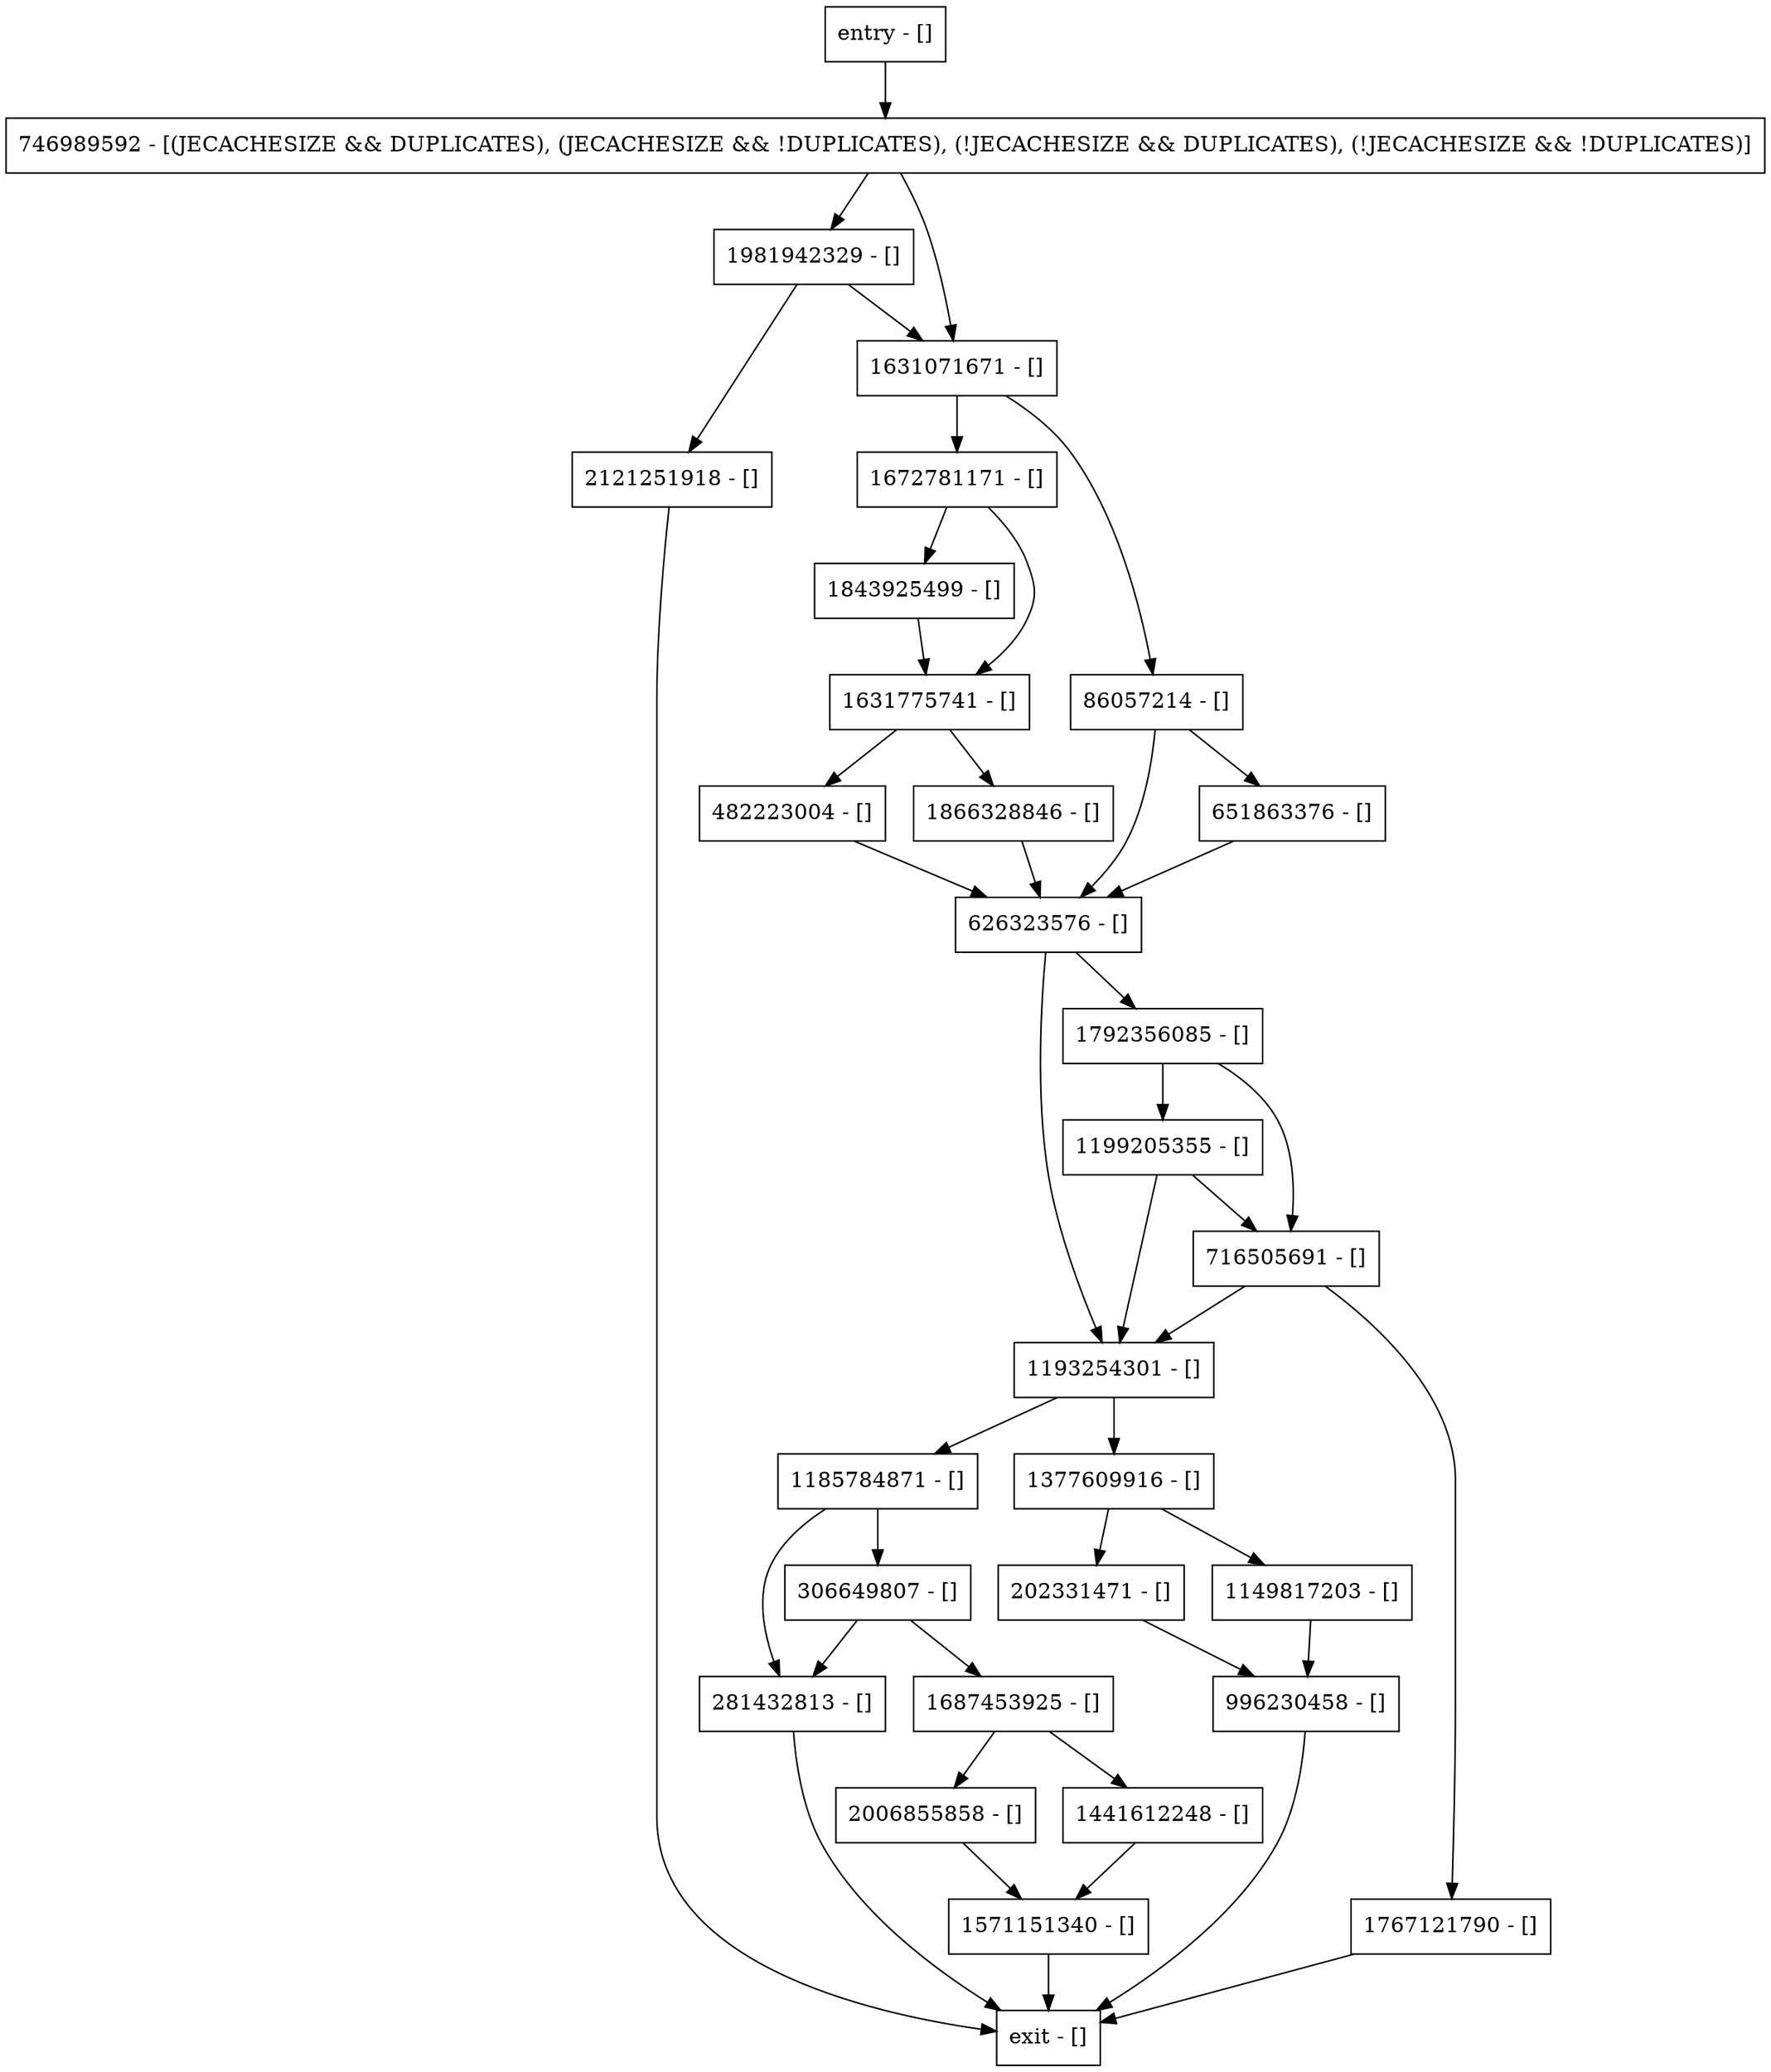 digraph updateLNSlotKey {
node [shape=record];
626323576 [label="626323576 - []"];
1185784871 [label="1185784871 - []"];
2121251918 [label="2121251918 - []"];
1843925499 [label="1843925499 - []"];
281432813 [label="281432813 - []"];
1193254301 [label="1193254301 - []"];
482223004 [label="482223004 - []"];
1672781171 [label="1672781171 - []"];
1571151340 [label="1571151340 - []"];
2006855858 [label="2006855858 - []"];
1981942329 [label="1981942329 - []"];
306649807 [label="306649807 - []"];
996230458 [label="996230458 - []"];
1199205355 [label="1199205355 - []"];
1631775741 [label="1631775741 - []"];
1767121790 [label="1767121790 - []"];
202331471 [label="202331471 - []"];
1377609916 [label="1377609916 - []"];
1441612248 [label="1441612248 - []"];
651863376 [label="651863376 - []"];
1866328846 [label="1866328846 - []"];
1792356085 [label="1792356085 - []"];
entry [label="entry - []"];
exit [label="exit - []"];
746989592 [label="746989592 - [(JECACHESIZE && DUPLICATES), (JECACHESIZE && !DUPLICATES), (!JECACHESIZE && DUPLICATES), (!JECACHESIZE && !DUPLICATES)]"];
1631071671 [label="1631071671 - []"];
1687453925 [label="1687453925 - []"];
716505691 [label="716505691 - []"];
86057214 [label="86057214 - []"];
1149817203 [label="1149817203 - []"];
entry;
exit;
626323576 -> 1792356085;
626323576 -> 1193254301;
1185784871 -> 281432813;
1185784871 -> 306649807;
2121251918 -> exit;
1843925499 -> 1631775741;
281432813 -> exit;
1193254301 -> 1185784871;
1193254301 -> 1377609916;
482223004 -> 626323576;
1672781171 -> 1843925499;
1672781171 -> 1631775741;
1571151340 -> exit;
2006855858 -> 1571151340;
1981942329 -> 2121251918;
1981942329 -> 1631071671;
306649807 -> 281432813;
306649807 -> 1687453925;
996230458 -> exit;
1199205355 -> 1193254301;
1199205355 -> 716505691;
1631775741 -> 1866328846;
1631775741 -> 482223004;
1767121790 -> exit;
202331471 -> 996230458;
1377609916 -> 202331471;
1377609916 -> 1149817203;
1441612248 -> 1571151340;
651863376 -> 626323576;
1866328846 -> 626323576;
1792356085 -> 1199205355;
1792356085 -> 716505691;
entry -> 746989592;
746989592 -> 1981942329;
746989592 -> 1631071671;
1631071671 -> 1672781171;
1631071671 -> 86057214;
1687453925 -> 1441612248;
1687453925 -> 2006855858;
716505691 -> 1193254301;
716505691 -> 1767121790;
86057214 -> 626323576;
86057214 -> 651863376;
1149817203 -> 996230458;
}
